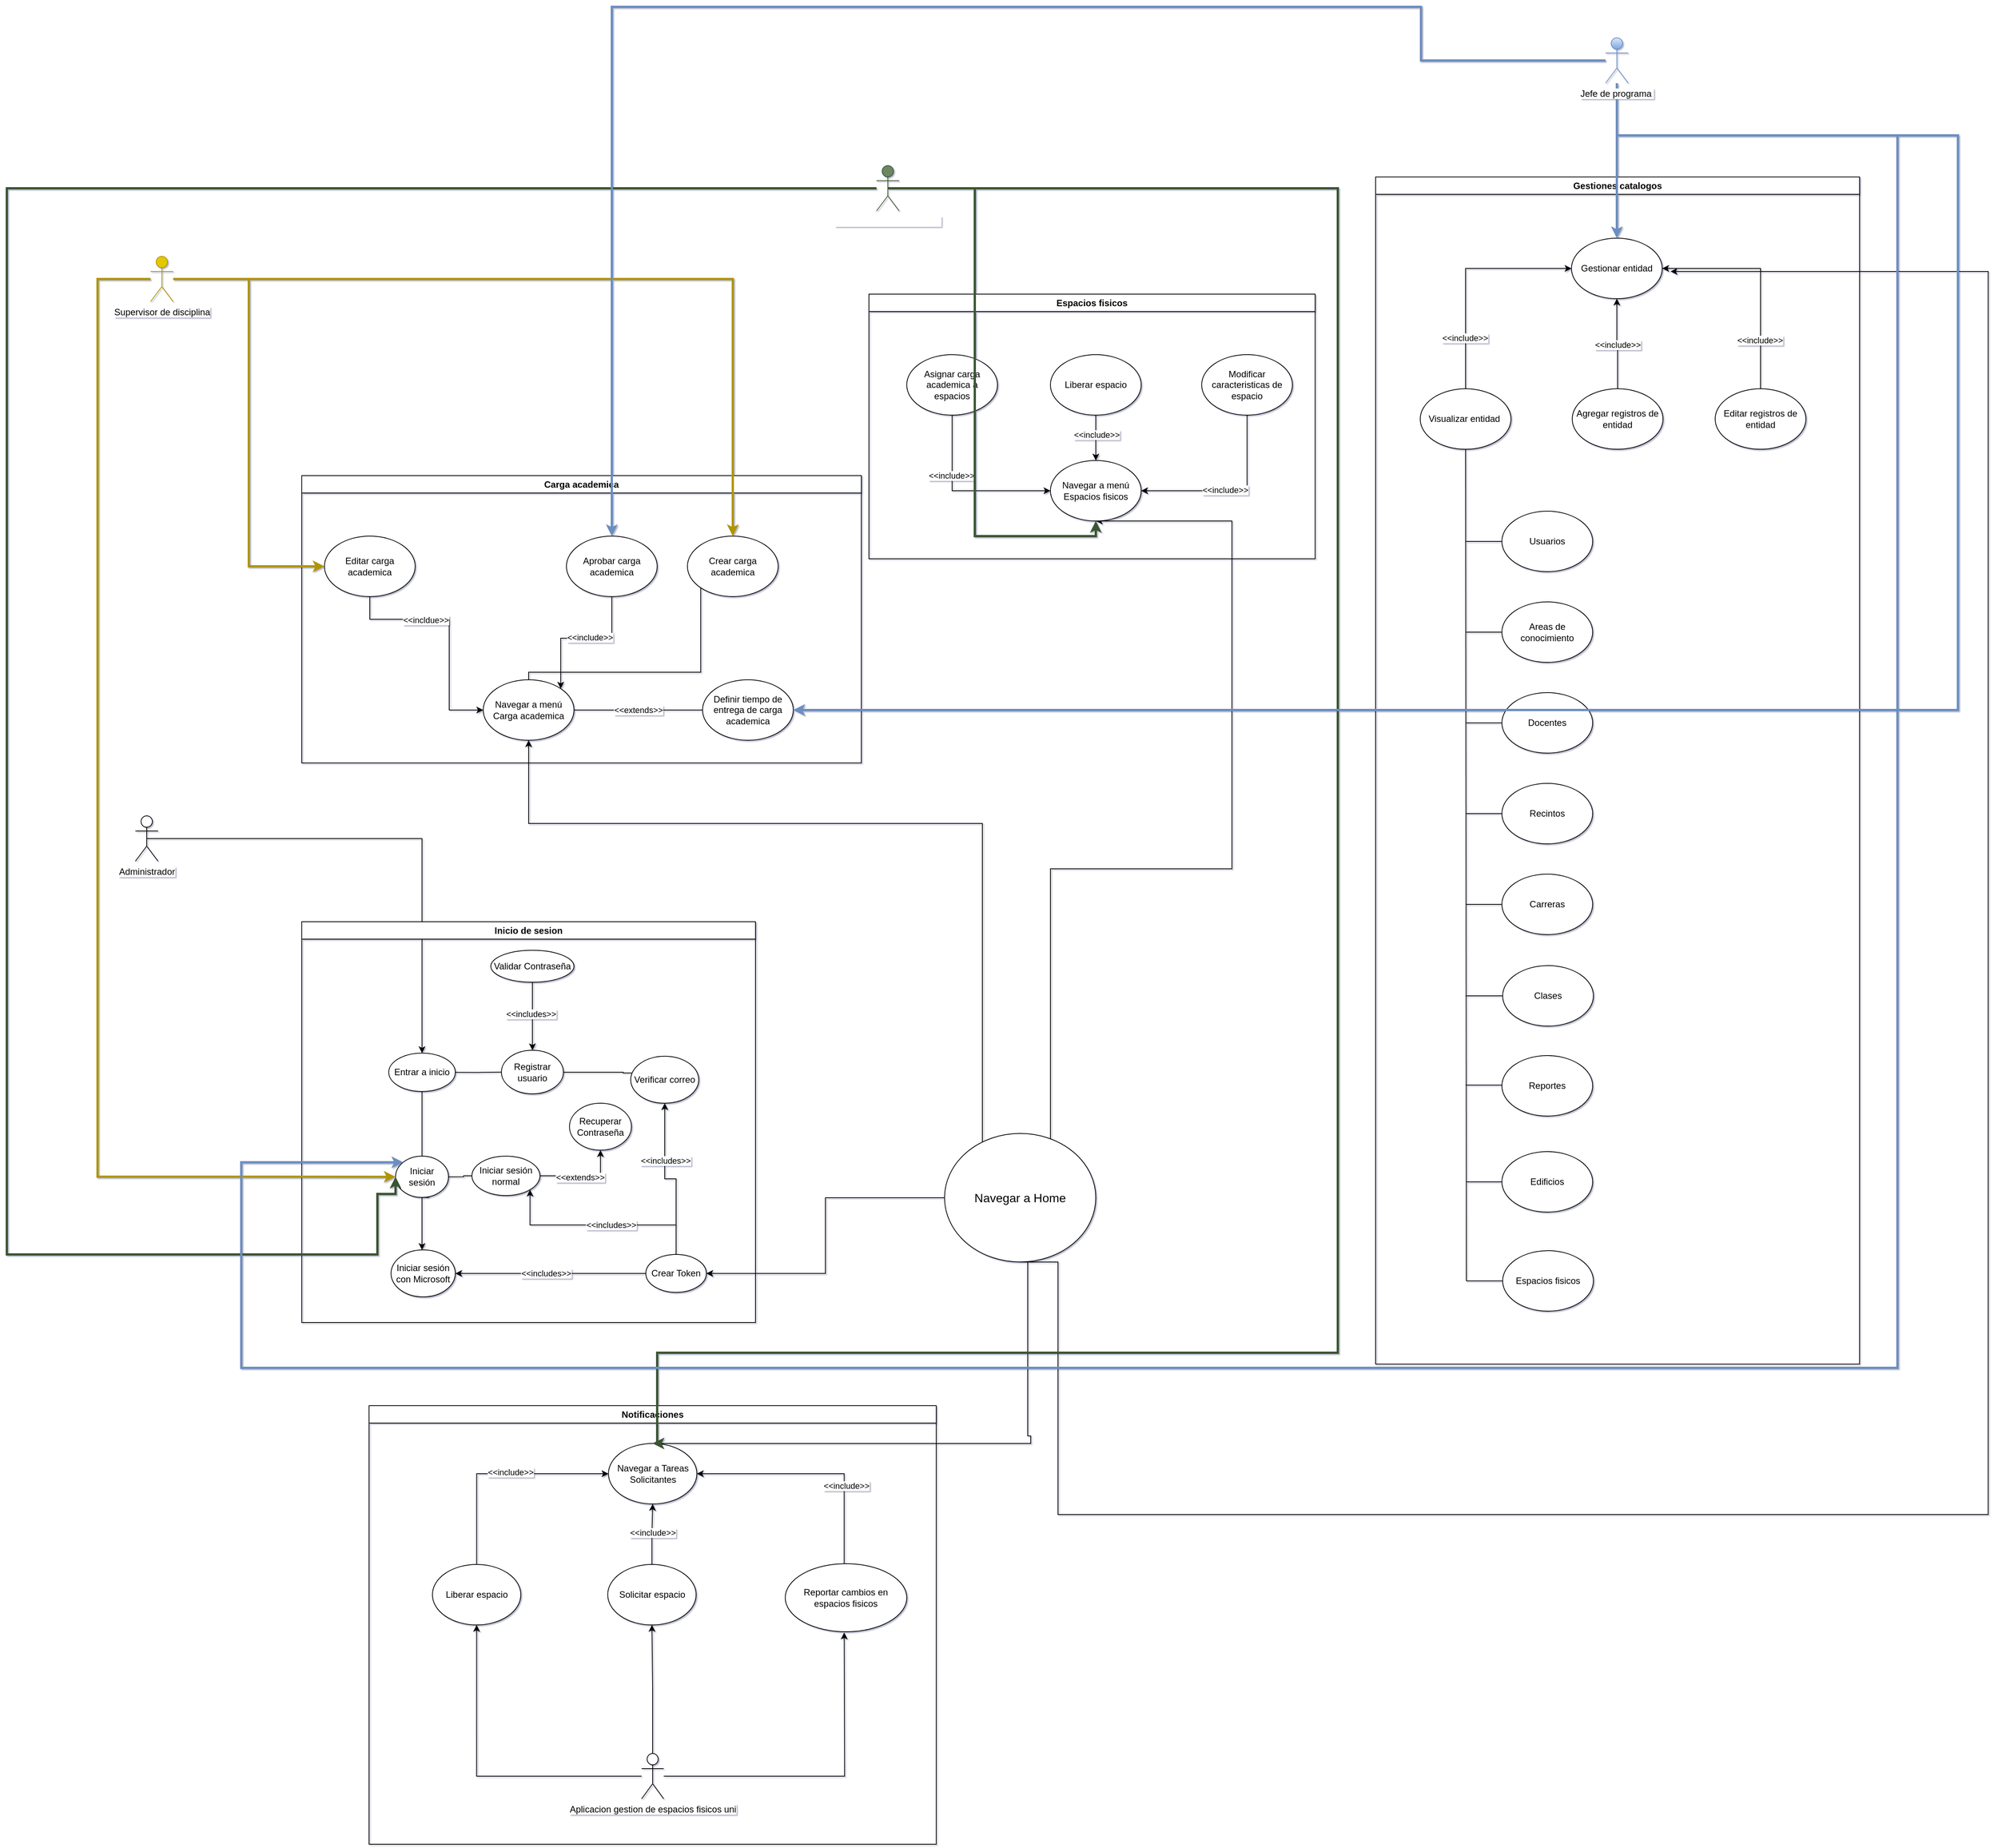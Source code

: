 <mxfile version="28.2.5">
  <diagram name="Página-1" id="7xqfnRYCcl9cOrJLdNOv">
    <mxGraphModel dx="4968" dy="3844" grid="0" gridSize="10" guides="1" tooltips="1" connect="1" arrows="1" fold="1" page="0" pageScale="1" pageWidth="827" pageHeight="1169" background="light-dark(#FFFFFF,#BEBEBE)" math="0" shadow="1">
      <root>
        <mxCell id="0" />
        <mxCell id="1" parent="0" />
        <mxCell id="8E8HEakJHe4h-VglnAm--1" value="&lt;span style=&quot;background-color: light-dark(#ffffff, var(--ge-dark-color, #121212));&quot;&gt;Administrador&lt;/span&gt;" style="shape=umlActor;verticalLabelPosition=bottom;verticalAlign=top;html=1;outlineConnect=0;container=0;fillColor=light-dark(#FFFFFF,#FFFFFF);" parent="1" vertex="1">
          <mxGeometry x="-380" y="-140" width="30" height="60" as="geometry" />
        </mxCell>
        <mxCell id="3BfeAzv24xEFP0cl_79i-4" style="edgeStyle=orthogonalEdgeStyle;rounded=0;orthogonalLoop=1;jettySize=auto;html=1;exitX=0.5;exitY=0.5;exitDx=0;exitDy=0;exitPerimeter=0;strokeColor=light-dark(#000000,#000000);" parent="1" source="8E8HEakJHe4h-VglnAm--1" target="3BfeAzv24xEFP0cl_79i-2" edge="1">
          <mxGeometry relative="1" as="geometry" />
        </mxCell>
        <mxCell id="Kwav2dh_edoDz0EaDqaM-68" style="edgeStyle=orthogonalEdgeStyle;rounded=0;orthogonalLoop=1;jettySize=auto;html=1;entryX=0.5;entryY=0;entryDx=0;entryDy=0;strokeColor=light-dark(#000000,#000000);" parent="1" source="Kwav2dh_edoDz0EaDqaM-52" target="Kwav2dh_edoDz0EaDqaM-26" edge="1">
          <mxGeometry relative="1" as="geometry">
            <Array as="points">
              <mxPoint x="800" y="680" />
              <mxPoint x="804" y="680" />
            </Array>
          </mxGeometry>
        </mxCell>
        <mxCell id="Kwav2dh_edoDz0EaDqaM-69" style="edgeStyle=orthogonalEdgeStyle;rounded=0;orthogonalLoop=1;jettySize=auto;html=1;entryX=0.5;entryY=1;entryDx=0;entryDy=0;strokeColor=light-dark(#000000,#000000);" parent="1" source="Kwav2dh_edoDz0EaDqaM-52" target="Kwav2dh_edoDz0EaDqaM-3" edge="1">
          <mxGeometry relative="1" as="geometry">
            <Array as="points">
              <mxPoint x="740" y="-130" />
              <mxPoint x="140" y="-130" />
            </Array>
          </mxGeometry>
        </mxCell>
        <mxCell id="Kwav2dh_edoDz0EaDqaM-70" style="edgeStyle=orthogonalEdgeStyle;rounded=0;orthogonalLoop=1;jettySize=auto;html=1;entryX=0.5;entryY=1;entryDx=0;entryDy=0;strokeColor=light-dark(#000000,#000000);" parent="1" source="Kwav2dh_edoDz0EaDqaM-52" target="Kwav2dh_edoDz0EaDqaM-25" edge="1">
          <mxGeometry relative="1" as="geometry">
            <Array as="points">
              <mxPoint x="830" y="-70" />
              <mxPoint x="1070" y="-70" />
            </Array>
          </mxGeometry>
        </mxCell>
        <mxCell id="Kwav2dh_edoDz0EaDqaM-71" style="edgeStyle=orthogonalEdgeStyle;rounded=0;orthogonalLoop=1;jettySize=auto;html=1;exitX=0.5;exitY=1;exitDx=0;exitDy=0;strokeColor=light-dark(#000000,#000000);" parent="1" source="Kwav2dh_edoDz0EaDqaM-52" edge="1">
          <mxGeometry relative="1" as="geometry">
            <Array as="points">
              <mxPoint x="840" y="450" />
              <mxPoint x="840" y="784" />
              <mxPoint x="2070" y="784" />
              <mxPoint x="2070" y="-860" />
            </Array>
            <mxPoint x="550.0" y="494" as="sourcePoint" />
            <mxPoint x="1650" y="-860" as="targetPoint" />
          </mxGeometry>
        </mxCell>
        <mxCell id="Kwav2dh_edoDz0EaDqaM-84" style="edgeStyle=orthogonalEdgeStyle;rounded=0;orthogonalLoop=1;jettySize=auto;html=1;entryX=1;entryY=0.5;entryDx=0;entryDy=0;strokeColor=light-dark(#000000,#000000);" parent="1" source="Kwav2dh_edoDz0EaDqaM-52" target="3BfeAzv24xEFP0cl_79i-21" edge="1">
          <mxGeometry relative="1" as="geometry" />
        </mxCell>
        <mxCell id="Kwav2dh_edoDz0EaDqaM-52" value="&lt;span style=&quot;font-size: 16px;&quot;&gt;Navegar a Home&lt;/span&gt;" style="ellipse;whiteSpace=wrap;html=1;" parent="1" vertex="1">
          <mxGeometry x="690" y="280" width="200" height="170" as="geometry" />
        </mxCell>
        <mxCell id="Kwav2dh_edoDz0EaDqaM-57" value="" style="group" parent="1" vertex="1" connectable="0">
          <mxGeometry x="-160" y="-590" width="740" height="380" as="geometry" />
        </mxCell>
        <mxCell id="Kwav2dh_edoDz0EaDqaM-4" value="Definir tiempo de entrega de carga academica" style="ellipse;whiteSpace=wrap;html=1;" parent="Kwav2dh_edoDz0EaDqaM-57" vertex="1">
          <mxGeometry x="530" y="270" width="120" height="80" as="geometry" />
        </mxCell>
        <mxCell id="Kwav2dh_edoDz0EaDqaM-5" value="Crear carga academica" style="ellipse;whiteSpace=wrap;html=1;" parent="Kwav2dh_edoDz0EaDqaM-57" vertex="1">
          <mxGeometry x="510" y="80" width="120" height="80" as="geometry" />
        </mxCell>
        <mxCell id="Kwav2dh_edoDz0EaDqaM-6" value="Editar carga academica" style="ellipse;whiteSpace=wrap;html=1;" parent="Kwav2dh_edoDz0EaDqaM-57" vertex="1">
          <mxGeometry x="30" y="80" width="120" height="80" as="geometry" />
        </mxCell>
        <mxCell id="Kwav2dh_edoDz0EaDqaM-7" value="Aprobar carga academica" style="ellipse;whiteSpace=wrap;html=1;" parent="Kwav2dh_edoDz0EaDqaM-57" vertex="1">
          <mxGeometry x="350" y="80" width="120" height="80" as="geometry" />
        </mxCell>
        <mxCell id="Kwav2dh_edoDz0EaDqaM-56" value="Carga academica" style="swimlane;whiteSpace=wrap;html=1;align=center;strokeColor=light-dark(#000000,#000000);" parent="Kwav2dh_edoDz0EaDqaM-57" vertex="1">
          <mxGeometry width="740" height="380" as="geometry">
            <mxRectangle x="-60" y="-600" width="130" height="30" as="alternateBounds" />
          </mxGeometry>
        </mxCell>
        <mxCell id="Kwav2dh_edoDz0EaDqaM-61" value="" style="group" parent="1" vertex="1" connectable="0">
          <mxGeometry x="-160" width="600" height="530" as="geometry" />
        </mxCell>
        <mxCell id="3BfeAzv24xEFP0cl_79i-22" style="edgeStyle=orthogonalEdgeStyle;rounded=0;orthogonalLoop=1;jettySize=auto;html=1;exitX=1;exitY=0.5;exitDx=0;exitDy=0;endArrow=none;endFill=0;strokeColor=light-dark(#000000,#000000);" parent="Kwav2dh_edoDz0EaDqaM-61" source="3BfeAzv24xEFP0cl_79i-2" target="3BfeAzv24xEFP0cl_79i-7" edge="1">
          <mxGeometry relative="1" as="geometry" />
        </mxCell>
        <mxCell id="3BfeAzv24xEFP0cl_79i-2" value="Entrar a inicio" style="ellipse;whiteSpace=wrap;html=1;" parent="Kwav2dh_edoDz0EaDqaM-61" vertex="1">
          <mxGeometry x="115.01" y="173.79" width="88.06" height="50.75" as="geometry" />
        </mxCell>
        <mxCell id="3BfeAzv24xEFP0cl_79i-43" style="edgeStyle=orthogonalEdgeStyle;rounded=0;orthogonalLoop=1;jettySize=auto;html=1;exitX=0.5;exitY=1;exitDx=0;exitDy=0;strokeColor=light-dark(#000000,#000000);" parent="Kwav2dh_edoDz0EaDqaM-61" source="3BfeAzv24xEFP0cl_79i-6" target="3BfeAzv24xEFP0cl_79i-42" edge="1">
          <mxGeometry relative="1" as="geometry">
            <Array as="points">
              <mxPoint x="168" y="365" />
              <mxPoint x="168" y="355" />
              <mxPoint x="159" y="355" />
            </Array>
          </mxGeometry>
        </mxCell>
        <mxCell id="3BfeAzv24xEFP0cl_79i-51" style="edgeStyle=orthogonalEdgeStyle;rounded=0;orthogonalLoop=1;jettySize=auto;html=1;exitX=1;exitY=0.5;exitDx=0;exitDy=0;endArrow=none;endFill=0;" parent="Kwav2dh_edoDz0EaDqaM-61" source="3BfeAzv24xEFP0cl_79i-6" target="3BfeAzv24xEFP0cl_79i-50" edge="1">
          <mxGeometry relative="1" as="geometry" />
        </mxCell>
        <mxCell id="3BfeAzv24xEFP0cl_79i-6" value="&lt;div&gt;Iniciar sesión&lt;/div&gt;" style="ellipse;whiteSpace=wrap;html=1;" parent="Kwav2dh_edoDz0EaDqaM-61" vertex="1">
          <mxGeometry x="124.04" y="309.999" width="70" height="54.634" as="geometry" />
        </mxCell>
        <mxCell id="3BfeAzv24xEFP0cl_79i-7" value="&lt;div&gt;Registrar usuario&lt;/div&gt;" style="ellipse;whiteSpace=wrap;html=1;" parent="Kwav2dh_edoDz0EaDqaM-61" vertex="1">
          <mxGeometry x="264.03" y="170" width="81.94" height="57.65" as="geometry" />
        </mxCell>
        <mxCell id="3BfeAzv24xEFP0cl_79i-18" value="&lt;div&gt;Recuperar&lt;/div&gt;&lt;div&gt;Contraseña&lt;/div&gt;" style="ellipse;whiteSpace=wrap;html=1;" parent="Kwav2dh_edoDz0EaDqaM-61" vertex="1">
          <mxGeometry x="354.03" y="240.001" width="81.94" height="62.084" as="geometry" />
        </mxCell>
        <mxCell id="3BfeAzv24xEFP0cl_79i-20" style="edgeStyle=orthogonalEdgeStyle;rounded=0;orthogonalLoop=1;jettySize=auto;html=1;exitX=0.5;exitY=1;exitDx=0;exitDy=0;verticalAlign=middle;endArrow=none;endFill=0;strokeColor=light-dark(#000000,#000000);" parent="Kwav2dh_edoDz0EaDqaM-61" source="3BfeAzv24xEFP0cl_79i-2" target="3BfeAzv24xEFP0cl_79i-6" edge="1">
          <mxGeometry relative="1" as="geometry">
            <mxPoint x="225" y="433.149" as="targetPoint" />
            <Array as="points">
              <mxPoint x="159" y="320" />
            </Array>
          </mxGeometry>
        </mxCell>
        <mxCell id="3BfeAzv24xEFP0cl_79i-29" style="edgeStyle=orthogonalEdgeStyle;rounded=0;orthogonalLoop=1;jettySize=auto;html=1;exitX=0.5;exitY=1;exitDx=0;exitDy=0;entryX=0.5;entryY=0;entryDx=0;entryDy=0;strokeColor=light-dark(#000000,#000000);" parent="Kwav2dh_edoDz0EaDqaM-61" source="3BfeAzv24xEFP0cl_79i-23" target="3BfeAzv24xEFP0cl_79i-7" edge="1">
          <mxGeometry relative="1" as="geometry">
            <Array as="points">
              <mxPoint x="305" y="82.993" />
              <mxPoint x="305" y="82.993" />
            </Array>
          </mxGeometry>
        </mxCell>
        <mxCell id="3BfeAzv24xEFP0cl_79i-30" value="&lt;div&gt;&amp;lt;&amp;lt;includes&amp;gt;&amp;gt;&lt;/div&gt;" style="edgeLabel;html=1;align=center;verticalAlign=middle;resizable=0;points=[];" parent="3BfeAzv24xEFP0cl_79i-29" vertex="1" connectable="0">
          <mxGeometry x="-0.068" y="-2" relative="1" as="geometry">
            <mxPoint as="offset" />
          </mxGeometry>
        </mxCell>
        <mxCell id="3BfeAzv24xEFP0cl_79i-23" value="&lt;div&gt;Validar&amp;nbsp;Contraseña&lt;/div&gt;" style="ellipse;whiteSpace=wrap;html=1;" parent="Kwav2dh_edoDz0EaDqaM-61" vertex="1">
          <mxGeometry x="250" y="37.782" width="110" height="42.217" as="geometry" />
        </mxCell>
        <mxCell id="3BfeAzv24xEFP0cl_79i-31" value="Verificar correo" style="ellipse;whiteSpace=wrap;html=1;" parent="Kwav2dh_edoDz0EaDqaM-61" vertex="1">
          <mxGeometry x="435" y="177.918" width="90" height="62.084" as="geometry" />
        </mxCell>
        <mxCell id="3BfeAzv24xEFP0cl_79i-32" style="edgeStyle=orthogonalEdgeStyle;rounded=0;orthogonalLoop=1;jettySize=auto;html=1;endArrow=none;endFill=0;strokeColor=light-dark(#000000,#000000);" parent="Kwav2dh_edoDz0EaDqaM-61" source="3BfeAzv24xEFP0cl_79i-31" target="3BfeAzv24xEFP0cl_79i-7" edge="1">
          <mxGeometry relative="1" as="geometry">
            <mxPoint x="408" y="92.306" as="sourcePoint" />
            <mxPoint x="255" y="165.565" as="targetPoint" />
            <Array as="points">
              <mxPoint x="425" y="200" />
              <mxPoint x="425" y="199" />
            </Array>
          </mxGeometry>
        </mxCell>
        <mxCell id="3BfeAzv24xEFP0cl_79i-33" value="&lt;div&gt;&lt;br&gt;&lt;/div&gt;&lt;div&gt;&lt;br&gt;&lt;/div&gt;" style="edgeLabel;html=1;align=center;verticalAlign=middle;resizable=0;points=[];" parent="3BfeAzv24xEFP0cl_79i-32" vertex="1" connectable="0">
          <mxGeometry x="-0.068" y="-2" relative="1" as="geometry">
            <mxPoint as="offset" />
          </mxGeometry>
        </mxCell>
        <mxCell id="3BfeAzv24xEFP0cl_79i-42" value="Iniciar sesión con Microsoft" style="ellipse;whiteSpace=wrap;html=1;" parent="Kwav2dh_edoDz0EaDqaM-61" vertex="1">
          <mxGeometry x="118.07" y="434.054" width="85" height="62.084" as="geometry" />
        </mxCell>
        <mxCell id="3BfeAzv24xEFP0cl_79i-44" style="edgeStyle=orthogonalEdgeStyle;rounded=0;orthogonalLoop=1;jettySize=auto;html=1;strokeColor=light-dark(#000000,#000000);" parent="Kwav2dh_edoDz0EaDqaM-61" source="3BfeAzv24xEFP0cl_79i-21" target="3BfeAzv24xEFP0cl_79i-42" edge="1">
          <mxGeometry relative="1" as="geometry" />
        </mxCell>
        <mxCell id="3BfeAzv24xEFP0cl_79i-45" value="&amp;lt;&amp;lt;includes&amp;gt;&amp;gt;" style="edgeLabel;html=1;align=center;verticalAlign=middle;resizable=0;points=[];" parent="3BfeAzv24xEFP0cl_79i-44" vertex="1" connectable="0">
          <mxGeometry x="0.058" relative="1" as="geometry">
            <mxPoint x="1" as="offset" />
          </mxGeometry>
        </mxCell>
        <mxCell id="3BfeAzv24xEFP0cl_79i-55" style="edgeStyle=orthogonalEdgeStyle;rounded=0;orthogonalLoop=1;jettySize=auto;html=1;exitX=0.5;exitY=0;exitDx=0;exitDy=0;entryX=1;entryY=1;entryDx=0;entryDy=0;strokeColor=light-dark(#000000,#000000);" parent="Kwav2dh_edoDz0EaDqaM-61" source="3BfeAzv24xEFP0cl_79i-21" target="3BfeAzv24xEFP0cl_79i-50" edge="1">
          <mxGeometry relative="1" as="geometry" />
        </mxCell>
        <mxCell id="3BfeAzv24xEFP0cl_79i-56" value="&amp;lt;&amp;lt;includes&amp;gt;&amp;gt;" style="edgeLabel;html=1;align=center;verticalAlign=middle;resizable=0;points=[];" parent="3BfeAzv24xEFP0cl_79i-55" vertex="1" connectable="0">
          <mxGeometry x="-0.102" relative="1" as="geometry">
            <mxPoint as="offset" />
          </mxGeometry>
        </mxCell>
        <mxCell id="3BfeAzv24xEFP0cl_79i-57" style="edgeStyle=orthogonalEdgeStyle;rounded=0;orthogonalLoop=1;jettySize=auto;html=1;exitX=0.5;exitY=0;exitDx=0;exitDy=0;strokeColor=light-dark(#000000,#000000);" parent="Kwav2dh_edoDz0EaDqaM-61" source="3BfeAzv24xEFP0cl_79i-21" target="3BfeAzv24xEFP0cl_79i-31" edge="1">
          <mxGeometry relative="1" as="geometry" />
        </mxCell>
        <mxCell id="3BfeAzv24xEFP0cl_79i-58" value="&amp;lt;&amp;lt;includes&amp;gt;&amp;gt;" style="edgeLabel;html=1;align=center;verticalAlign=middle;resizable=0;points=[];" parent="3BfeAzv24xEFP0cl_79i-57" vertex="1" connectable="0">
          <mxGeometry x="0.296" y="-1" relative="1" as="geometry">
            <mxPoint as="offset" />
          </mxGeometry>
        </mxCell>
        <mxCell id="3BfeAzv24xEFP0cl_79i-21" value="Crear Token" style="ellipse;whiteSpace=wrap;html=1;" parent="Kwav2dh_edoDz0EaDqaM-61" vertex="1">
          <mxGeometry x="455" y="440.0" width="80" height="50.2" as="geometry" />
        </mxCell>
        <mxCell id="3BfeAzv24xEFP0cl_79i-53" style="edgeStyle=orthogonalEdgeStyle;rounded=0;orthogonalLoop=1;jettySize=auto;html=1;exitX=1;exitY=0.5;exitDx=0;exitDy=0;strokeColor=light-dark(#000000,#000000);" parent="Kwav2dh_edoDz0EaDqaM-61" source="3BfeAzv24xEFP0cl_79i-50" target="3BfeAzv24xEFP0cl_79i-18" edge="1">
          <mxGeometry relative="1" as="geometry" />
        </mxCell>
        <mxCell id="3BfeAzv24xEFP0cl_79i-54" value="&amp;lt;&amp;lt;extends&amp;gt;&amp;gt;" style="edgeLabel;html=1;align=center;verticalAlign=middle;resizable=0;points=[];" parent="3BfeAzv24xEFP0cl_79i-53" vertex="1" connectable="0">
          <mxGeometry x="-0.075" y="-2" relative="1" as="geometry">
            <mxPoint as="offset" />
          </mxGeometry>
        </mxCell>
        <mxCell id="3BfeAzv24xEFP0cl_79i-50" value="Iniciar sesión normal" style="ellipse;whiteSpace=wrap;html=1;" parent="Kwav2dh_edoDz0EaDqaM-61" vertex="1">
          <mxGeometry x="225" y="310" width="90" height="52.09" as="geometry" />
        </mxCell>
        <mxCell id="Kwav2dh_edoDz0EaDqaM-60" value="Inicio de sesion" style="swimlane;whiteSpace=wrap;html=1;strokeColor=light-dark(#000000,#000000);" parent="Kwav2dh_edoDz0EaDqaM-61" vertex="1">
          <mxGeometry width="600" height="530" as="geometry">
            <mxRectangle width="120" height="30" as="alternateBounds" />
          </mxGeometry>
        </mxCell>
        <mxCell id="Kwav2dh_edoDz0EaDqaM-63" value="" style="group" parent="1" vertex="1" connectable="0">
          <mxGeometry x="1260" y="-985" width="640" height="1570" as="geometry" />
        </mxCell>
        <mxCell id="oVqGtqXpZZHCpbE4LzFN-3" value="Gestionar entidad" style="ellipse;whiteSpace=wrap;html=1;" parent="Kwav2dh_edoDz0EaDqaM-63" vertex="1">
          <mxGeometry x="259" y="81" width="120" height="80" as="geometry" />
        </mxCell>
        <mxCell id="oVqGtqXpZZHCpbE4LzFN-8" style="edgeStyle=orthogonalEdgeStyle;rounded=0;orthogonalLoop=1;jettySize=auto;html=1;entryX=0;entryY=0.5;entryDx=0;entryDy=0;exitX=0.5;exitY=0;exitDx=0;exitDy=0;strokeColor=light-dark(#000000,#000000);" parent="Kwav2dh_edoDz0EaDqaM-63" source="oVqGtqXpZZHCpbE4LzFN-4" target="oVqGtqXpZZHCpbE4LzFN-3" edge="1">
          <mxGeometry relative="1" as="geometry" />
        </mxCell>
        <mxCell id="oVqGtqXpZZHCpbE4LzFN-13" value="&amp;lt;&amp;lt;include&amp;gt;&amp;gt;" style="edgeLabel;html=1;align=center;verticalAlign=middle;resizable=0;points=[];" parent="oVqGtqXpZZHCpbE4LzFN-8" vertex="1" connectable="0">
          <mxGeometry x="-0.553" y="1" relative="1" as="geometry">
            <mxPoint as="offset" />
          </mxGeometry>
        </mxCell>
        <mxCell id="oVqGtqXpZZHCpbE4LzFN-4" value="Visualizar entidad&amp;nbsp;" style="ellipse;whiteSpace=wrap;html=1;" parent="Kwav2dh_edoDz0EaDqaM-63" vertex="1">
          <mxGeometry x="59" y="280.16" width="120" height="80" as="geometry" />
        </mxCell>
        <mxCell id="oVqGtqXpZZHCpbE4LzFN-9" style="edgeStyle=orthogonalEdgeStyle;rounded=0;orthogonalLoop=1;jettySize=auto;html=1;entryX=0.5;entryY=1;entryDx=0;entryDy=0;strokeColor=light-dark(#000000,#000000);" parent="Kwav2dh_edoDz0EaDqaM-63" source="oVqGtqXpZZHCpbE4LzFN-5" target="oVqGtqXpZZHCpbE4LzFN-3" edge="1">
          <mxGeometry relative="1" as="geometry" />
        </mxCell>
        <mxCell id="oVqGtqXpZZHCpbE4LzFN-11" value="&amp;lt;&amp;lt;include&amp;gt;&amp;gt;" style="edgeLabel;html=1;align=center;verticalAlign=middle;resizable=0;points=[];" parent="oVqGtqXpZZHCpbE4LzFN-9" vertex="1" connectable="0">
          <mxGeometry x="-0.024" relative="1" as="geometry">
            <mxPoint as="offset" />
          </mxGeometry>
        </mxCell>
        <mxCell id="oVqGtqXpZZHCpbE4LzFN-5" value="Agregar registros de entidad" style="ellipse;whiteSpace=wrap;html=1;" parent="Kwav2dh_edoDz0EaDqaM-63" vertex="1">
          <mxGeometry x="260" y="280.16" width="120" height="80" as="geometry" />
        </mxCell>
        <mxCell id="oVqGtqXpZZHCpbE4LzFN-10" style="edgeStyle=orthogonalEdgeStyle;rounded=0;orthogonalLoop=1;jettySize=auto;html=1;entryX=1;entryY=0.5;entryDx=0;entryDy=0;exitX=0.5;exitY=0;exitDx=0;exitDy=0;strokeColor=light-dark(#000000,#000000);" parent="Kwav2dh_edoDz0EaDqaM-63" source="oVqGtqXpZZHCpbE4LzFN-6" target="oVqGtqXpZZHCpbE4LzFN-3" edge="1">
          <mxGeometry relative="1" as="geometry" />
        </mxCell>
        <mxCell id="oVqGtqXpZZHCpbE4LzFN-12" value="&amp;lt;&amp;lt;include&amp;gt;&amp;gt;" style="edgeLabel;html=1;align=center;verticalAlign=middle;resizable=0;points=[];" parent="oVqGtqXpZZHCpbE4LzFN-10" vertex="1" connectable="0">
          <mxGeometry x="-0.555" y="1" relative="1" as="geometry">
            <mxPoint as="offset" />
          </mxGeometry>
        </mxCell>
        <mxCell id="oVqGtqXpZZHCpbE4LzFN-6" value="Editar registros de entidad" style="ellipse;whiteSpace=wrap;html=1;" parent="Kwav2dh_edoDz0EaDqaM-63" vertex="1">
          <mxGeometry x="449" y="280.16" width="120" height="80" as="geometry" />
        </mxCell>
        <mxCell id="oVqGtqXpZZHCpbE4LzFN-22" style="edgeStyle=orthogonalEdgeStyle;rounded=0;orthogonalLoop=1;jettySize=auto;html=1;endArrow=none;endFill=0;strokeColor=light-dark(#000000,#000000);" parent="Kwav2dh_edoDz0EaDqaM-63" source="oVqGtqXpZZHCpbE4LzFN-14" edge="1">
          <mxGeometry relative="1" as="geometry">
            <mxPoint x="119.0" y="482" as="targetPoint" />
          </mxGeometry>
        </mxCell>
        <mxCell id="oVqGtqXpZZHCpbE4LzFN-14" value="Usuarios" style="ellipse;whiteSpace=wrap;html=1;" parent="Kwav2dh_edoDz0EaDqaM-63" vertex="1">
          <mxGeometry x="167" y="442" width="120" height="80" as="geometry" />
        </mxCell>
        <mxCell id="oVqGtqXpZZHCpbE4LzFN-23" style="edgeStyle=orthogonalEdgeStyle;rounded=0;orthogonalLoop=1;jettySize=auto;html=1;endArrow=none;endFill=0;strokeColor=light-dark(#000000,#000000);" parent="Kwav2dh_edoDz0EaDqaM-63" source="oVqGtqXpZZHCpbE4LzFN-15" edge="1">
          <mxGeometry relative="1" as="geometry">
            <mxPoint x="119.0" y="602" as="targetPoint" />
          </mxGeometry>
        </mxCell>
        <mxCell id="oVqGtqXpZZHCpbE4LzFN-15" value="Areas de conocimiento" style="ellipse;whiteSpace=wrap;html=1;" parent="Kwav2dh_edoDz0EaDqaM-63" vertex="1">
          <mxGeometry x="167" y="562" width="120" height="80" as="geometry" />
        </mxCell>
        <mxCell id="oVqGtqXpZZHCpbE4LzFN-24" style="edgeStyle=orthogonalEdgeStyle;rounded=0;orthogonalLoop=1;jettySize=auto;html=1;endArrow=none;endFill=0;strokeColor=light-dark(#000000,#000000);" parent="Kwav2dh_edoDz0EaDqaM-63" source="oVqGtqXpZZHCpbE4LzFN-16" edge="1">
          <mxGeometry relative="1" as="geometry">
            <mxPoint x="119.0" y="722" as="targetPoint" />
          </mxGeometry>
        </mxCell>
        <mxCell id="oVqGtqXpZZHCpbE4LzFN-16" value="Docentes" style="ellipse;whiteSpace=wrap;html=1;" parent="Kwav2dh_edoDz0EaDqaM-63" vertex="1">
          <mxGeometry x="167" y="682" width="120" height="80" as="geometry" />
        </mxCell>
        <mxCell id="oVqGtqXpZZHCpbE4LzFN-25" style="edgeStyle=orthogonalEdgeStyle;rounded=0;orthogonalLoop=1;jettySize=auto;html=1;endArrow=none;endFill=0;strokeColor=light-dark(#000000,#000000);" parent="Kwav2dh_edoDz0EaDqaM-63" source="oVqGtqXpZZHCpbE4LzFN-17" edge="1">
          <mxGeometry relative="1" as="geometry">
            <mxPoint x="119.0" y="842" as="targetPoint" />
          </mxGeometry>
        </mxCell>
        <mxCell id="oVqGtqXpZZHCpbE4LzFN-17" value="Recintos" style="ellipse;whiteSpace=wrap;html=1;" parent="Kwav2dh_edoDz0EaDqaM-63" vertex="1">
          <mxGeometry x="167" y="802" width="120" height="80" as="geometry" />
        </mxCell>
        <mxCell id="oVqGtqXpZZHCpbE4LzFN-26" style="edgeStyle=orthogonalEdgeStyle;rounded=0;orthogonalLoop=1;jettySize=auto;html=1;endArrow=none;endFill=0;strokeColor=light-dark(#000000,#000000);" parent="Kwav2dh_edoDz0EaDqaM-63" source="oVqGtqXpZZHCpbE4LzFN-18" edge="1">
          <mxGeometry relative="1" as="geometry">
            <mxPoint x="119.0" y="962" as="targetPoint" />
          </mxGeometry>
        </mxCell>
        <mxCell id="oVqGtqXpZZHCpbE4LzFN-18" value="Carreras" style="ellipse;whiteSpace=wrap;html=1;" parent="Kwav2dh_edoDz0EaDqaM-63" vertex="1">
          <mxGeometry x="167" y="922" width="120" height="80" as="geometry" />
        </mxCell>
        <mxCell id="oVqGtqXpZZHCpbE4LzFN-27" style="edgeStyle=orthogonalEdgeStyle;rounded=0;orthogonalLoop=1;jettySize=auto;html=1;endArrow=none;endFill=0;strokeColor=light-dark(#000000,#000000);" parent="Kwav2dh_edoDz0EaDqaM-63" source="oVqGtqXpZZHCpbE4LzFN-19" edge="1">
          <mxGeometry relative="1" as="geometry">
            <mxPoint x="119.0" y="1083.0" as="targetPoint" />
          </mxGeometry>
        </mxCell>
        <mxCell id="oVqGtqXpZZHCpbE4LzFN-19" value="Clases" style="ellipse;whiteSpace=wrap;html=1;" parent="Kwav2dh_edoDz0EaDqaM-63" vertex="1">
          <mxGeometry x="168" y="1043" width="120" height="80" as="geometry" />
        </mxCell>
        <mxCell id="oVqGtqXpZZHCpbE4LzFN-21" value="" style="endArrow=none;html=1;rounded=0;entryX=0.5;entryY=1;entryDx=0;entryDy=0;strokeColor=light-dark(#000000,#000000);" parent="Kwav2dh_edoDz0EaDqaM-63" target="oVqGtqXpZZHCpbE4LzFN-4" edge="1">
          <mxGeometry width="50" height="50" relative="1" as="geometry">
            <mxPoint x="120" y="1460" as="sourcePoint" />
            <mxPoint x="239" y="451" as="targetPoint" />
          </mxGeometry>
        </mxCell>
        <mxCell id="oVqGtqXpZZHCpbE4LzFN-29" style="edgeStyle=orthogonalEdgeStyle;rounded=0;orthogonalLoop=1;jettySize=auto;html=1;endArrow=none;endFill=0;strokeColor=light-dark(#000000,#000000);" parent="Kwav2dh_edoDz0EaDqaM-63" edge="1">
          <mxGeometry relative="1" as="geometry">
            <mxPoint x="119" y="1201" as="targetPoint" />
            <mxPoint x="167" y="1201" as="sourcePoint" />
          </mxGeometry>
        </mxCell>
        <mxCell id="oVqGtqXpZZHCpbE4LzFN-28" value="Reportes" style="ellipse;whiteSpace=wrap;html=1;" parent="Kwav2dh_edoDz0EaDqaM-63" vertex="1">
          <mxGeometry x="167" y="1162" width="120" height="80" as="geometry" />
        </mxCell>
        <mxCell id="Kwav2dh_edoDz0EaDqaM-13" style="edgeStyle=orthogonalEdgeStyle;rounded=0;orthogonalLoop=1;jettySize=auto;html=1;endArrow=none;endFill=0;strokeColor=light-dark(#000000,#000000);" parent="Kwav2dh_edoDz0EaDqaM-63" source="Kwav2dh_edoDz0EaDqaM-10" edge="1">
          <mxGeometry relative="1" as="geometry">
            <mxPoint x="120" y="1329" as="targetPoint" />
          </mxGeometry>
        </mxCell>
        <mxCell id="Kwav2dh_edoDz0EaDqaM-10" value="Edificios" style="ellipse;whiteSpace=wrap;html=1;" parent="Kwav2dh_edoDz0EaDqaM-63" vertex="1">
          <mxGeometry x="167" y="1289" width="120" height="80" as="geometry" />
        </mxCell>
        <mxCell id="Kwav2dh_edoDz0EaDqaM-12" style="edgeStyle=orthogonalEdgeStyle;rounded=0;orthogonalLoop=1;jettySize=auto;html=1;endArrow=none;endFill=0;strokeColor=light-dark(#000000,#000000);" parent="Kwav2dh_edoDz0EaDqaM-63" source="Kwav2dh_edoDz0EaDqaM-11" edge="1">
          <mxGeometry relative="1" as="geometry">
            <mxPoint x="120" y="1460" as="targetPoint" />
          </mxGeometry>
        </mxCell>
        <mxCell id="Kwav2dh_edoDz0EaDqaM-11" value="Espacios fisicos" style="ellipse;whiteSpace=wrap;html=1;" parent="Kwav2dh_edoDz0EaDqaM-63" vertex="1">
          <mxGeometry x="168" y="1420" width="120" height="80" as="geometry" />
        </mxCell>
        <mxCell id="Kwav2dh_edoDz0EaDqaM-62" value="Gestiones catalogos" style="swimlane;whiteSpace=wrap;html=1;strokeColor=light-dark(#000000,#000000);" parent="Kwav2dh_edoDz0EaDqaM-63" vertex="1">
          <mxGeometry width="640" height="1570" as="geometry" />
        </mxCell>
        <mxCell id="Kwav2dh_edoDz0EaDqaM-65" value="" style="group" parent="1" vertex="1" connectable="0">
          <mxGeometry x="-70" y="640" width="750" height="580" as="geometry" />
        </mxCell>
        <mxCell id="Kwav2dh_edoDz0EaDqaM-26" value="Navegar a Tareas Solicitantes" style="ellipse;whiteSpace=wrap;html=1;" parent="Kwav2dh_edoDz0EaDqaM-65" vertex="1">
          <mxGeometry x="315.584" y="50" width="116.883" height="80" as="geometry" />
        </mxCell>
        <mxCell id="Kwav2dh_edoDz0EaDqaM-43" style="edgeStyle=orthogonalEdgeStyle;rounded=0;orthogonalLoop=1;jettySize=auto;html=1;entryX=0;entryY=0.5;entryDx=0;entryDy=0;strokeColor=light-dark(#000000,#000000);" parent="Kwav2dh_edoDz0EaDqaM-65" source="Kwav2dh_edoDz0EaDqaM-38" target="Kwav2dh_edoDz0EaDqaM-26" edge="1">
          <mxGeometry relative="1" as="geometry">
            <Array as="points">
              <mxPoint x="140.26" y="90" />
            </Array>
          </mxGeometry>
        </mxCell>
        <mxCell id="Kwav2dh_edoDz0EaDqaM-45" value="&amp;lt;&amp;lt;include&amp;gt;&amp;gt;" style="edgeLabel;html=1;align=center;verticalAlign=middle;resizable=0;points=[];" parent="Kwav2dh_edoDz0EaDqaM-43" vertex="1" connectable="0">
          <mxGeometry x="0.119" y="2" relative="1" as="geometry">
            <mxPoint as="offset" />
          </mxGeometry>
        </mxCell>
        <mxCell id="Kwav2dh_edoDz0EaDqaM-38" value="Liberar espacio" style="ellipse;whiteSpace=wrap;html=1;" parent="Kwav2dh_edoDz0EaDqaM-65" vertex="1">
          <mxGeometry x="82.792" y="210" width="116.883" height="80" as="geometry" />
        </mxCell>
        <mxCell id="Kwav2dh_edoDz0EaDqaM-41" style="edgeStyle=orthogonalEdgeStyle;rounded=0;orthogonalLoop=1;jettySize=auto;html=1;entryX=0.5;entryY=1;entryDx=0;entryDy=0;strokeColor=light-dark(#000000,#000000);" parent="Kwav2dh_edoDz0EaDqaM-65" source="Kwav2dh_edoDz0EaDqaM-39" target="Kwav2dh_edoDz0EaDqaM-26" edge="1">
          <mxGeometry relative="1" as="geometry" />
        </mxCell>
        <mxCell id="Kwav2dh_edoDz0EaDqaM-46" value="&amp;lt;&amp;lt;include&amp;gt;&amp;gt;" style="edgeLabel;html=1;align=center;verticalAlign=middle;resizable=0;points=[];" parent="Kwav2dh_edoDz0EaDqaM-41" vertex="1" connectable="0">
          <mxGeometry x="0.066" relative="1" as="geometry">
            <mxPoint as="offset" />
          </mxGeometry>
        </mxCell>
        <mxCell id="Kwav2dh_edoDz0EaDqaM-39" value="Solicitar espacio" style="ellipse;whiteSpace=wrap;html=1;" parent="Kwav2dh_edoDz0EaDqaM-65" vertex="1">
          <mxGeometry x="314.61" y="210" width="116.883" height="80" as="geometry" />
        </mxCell>
        <mxCell id="Kwav2dh_edoDz0EaDqaM-42" style="edgeStyle=orthogonalEdgeStyle;rounded=0;orthogonalLoop=1;jettySize=auto;html=1;entryX=1;entryY=0.5;entryDx=0;entryDy=0;strokeColor=light-dark(#000000,#000000);" parent="Kwav2dh_edoDz0EaDqaM-65" source="Kwav2dh_edoDz0EaDqaM-40" target="Kwav2dh_edoDz0EaDqaM-26" edge="1">
          <mxGeometry relative="1" as="geometry">
            <Array as="points">
              <mxPoint x="627.273" y="90" />
            </Array>
          </mxGeometry>
        </mxCell>
        <mxCell id="Kwav2dh_edoDz0EaDqaM-44" value="&amp;lt;&amp;lt;include&amp;gt;&amp;gt;" style="edgeLabel;html=1;align=center;verticalAlign=middle;resizable=0;points=[];" parent="Kwav2dh_edoDz0EaDqaM-42" vertex="1" connectable="0">
          <mxGeometry x="-0.345" y="-2" relative="1" as="geometry">
            <mxPoint as="offset" />
          </mxGeometry>
        </mxCell>
        <mxCell id="Kwav2dh_edoDz0EaDqaM-40" value="Reportar cambios en espacios fisicos" style="ellipse;whiteSpace=wrap;html=1;" parent="Kwav2dh_edoDz0EaDqaM-65" vertex="1">
          <mxGeometry x="549.351" y="209" width="160.714" height="90" as="geometry" />
        </mxCell>
        <mxCell id="Kwav2dh_edoDz0EaDqaM-48" style="edgeStyle=orthogonalEdgeStyle;rounded=0;orthogonalLoop=1;jettySize=auto;html=1;entryX=0.5;entryY=1;entryDx=0;entryDy=0;strokeColor=light-dark(#000000,#000000);" parent="Kwav2dh_edoDz0EaDqaM-65" source="Kwav2dh_edoDz0EaDqaM-47" target="Kwav2dh_edoDz0EaDqaM-39" edge="1">
          <mxGeometry relative="1" as="geometry" />
        </mxCell>
        <mxCell id="Kwav2dh_edoDz0EaDqaM-49" style="edgeStyle=orthogonalEdgeStyle;rounded=0;orthogonalLoop=1;jettySize=auto;html=1;strokeColor=light-dark(#000000,#000000);" parent="Kwav2dh_edoDz0EaDqaM-65" source="Kwav2dh_edoDz0EaDqaM-47" edge="1">
          <mxGeometry relative="1" as="geometry">
            <mxPoint x="627.273" y="300" as="targetPoint" />
          </mxGeometry>
        </mxCell>
        <mxCell id="Kwav2dh_edoDz0EaDqaM-50" style="edgeStyle=orthogonalEdgeStyle;rounded=0;orthogonalLoop=1;jettySize=auto;html=1;entryX=0.5;entryY=1;entryDx=0;entryDy=0;strokeColor=light-dark(#000000,#000000);" parent="Kwav2dh_edoDz0EaDqaM-65" source="Kwav2dh_edoDz0EaDqaM-47" target="Kwav2dh_edoDz0EaDqaM-38" edge="1">
          <mxGeometry relative="1" as="geometry" />
        </mxCell>
        <mxCell id="Kwav2dh_edoDz0EaDqaM-47" value="&lt;span style=&quot;background-color: light-dark(#ffffff, var(--ge-dark-color, #121212));&quot;&gt;Aplicacion gestion de espacios fisicos uni&lt;/span&gt;" style="shape=umlActor;verticalLabelPosition=bottom;verticalAlign=top;html=1;outlineConnect=0;" parent="Kwav2dh_edoDz0EaDqaM-65" vertex="1">
          <mxGeometry x="359.416" y="460" width="29.221" height="60" as="geometry" />
        </mxCell>
        <mxCell id="Kwav2dh_edoDz0EaDqaM-58" value="Notificaciones" style="swimlane;whiteSpace=wrap;html=1;strokeColor=light-dark(#000000,#000000);" parent="Kwav2dh_edoDz0EaDqaM-65" vertex="1">
          <mxGeometry x="-1" width="750" height="580" as="geometry" />
        </mxCell>
        <mxCell id="Kwav2dh_edoDz0EaDqaM-66" value="" style="group" parent="1" vertex="1" connectable="0">
          <mxGeometry x="590" y="-830" width="590" height="350" as="geometry" />
        </mxCell>
        <mxCell id="Kwav2dh_edoDz0EaDqaM-25" value="Navegar a menú Espacios fisicos" style="ellipse;whiteSpace=wrap;html=1;" parent="Kwav2dh_edoDz0EaDqaM-66" vertex="1">
          <mxGeometry x="240" y="220" width="120" height="80" as="geometry" />
        </mxCell>
        <mxCell id="Kwav2dh_edoDz0EaDqaM-36" style="edgeStyle=orthogonalEdgeStyle;rounded=0;orthogonalLoop=1;jettySize=auto;html=1;entryX=0;entryY=0.5;entryDx=0;entryDy=0;strokeColor=light-dark(#000000,#000000);" parent="Kwav2dh_edoDz0EaDqaM-66" source="Kwav2dh_edoDz0EaDqaM-27" target="Kwav2dh_edoDz0EaDqaM-25" edge="1">
          <mxGeometry relative="1" as="geometry">
            <Array as="points">
              <mxPoint x="110" y="260" />
            </Array>
          </mxGeometry>
        </mxCell>
        <mxCell id="Kwav2dh_edoDz0EaDqaM-37" value="&amp;lt;&amp;lt;include&lt;span style=&quot;background-color: light-dark(#ffffff, var(--ge-dark-color, #121212)); color: light-dark(rgb(0, 0, 0), rgb(255, 255, 255));&quot;&gt;&amp;gt;&amp;gt;&lt;/span&gt;" style="edgeLabel;html=1;align=center;verticalAlign=middle;resizable=0;points=[];" parent="Kwav2dh_edoDz0EaDqaM-36" vertex="1" connectable="0">
          <mxGeometry x="-0.304" y="-1" relative="1" as="geometry">
            <mxPoint as="offset" />
          </mxGeometry>
        </mxCell>
        <mxCell id="Kwav2dh_edoDz0EaDqaM-27" value="Asignar carga academica a espacios" style="ellipse;whiteSpace=wrap;html=1;" parent="Kwav2dh_edoDz0EaDqaM-66" vertex="1">
          <mxGeometry x="50" y="80" width="120" height="80" as="geometry" />
        </mxCell>
        <mxCell id="Kwav2dh_edoDz0EaDqaM-32" style="edgeStyle=orthogonalEdgeStyle;rounded=0;orthogonalLoop=1;jettySize=auto;html=1;strokeColor=light-dark(#000000,#000000);" parent="Kwav2dh_edoDz0EaDqaM-66" source="Kwav2dh_edoDz0EaDqaM-28" target="Kwav2dh_edoDz0EaDqaM-25" edge="1">
          <mxGeometry relative="1" as="geometry" />
        </mxCell>
        <mxCell id="Kwav2dh_edoDz0EaDqaM-33" value="&amp;lt;&amp;lt;include&amp;gt;&amp;gt;" style="edgeLabel;html=1;align=center;verticalAlign=middle;resizable=0;points=[];" parent="Kwav2dh_edoDz0EaDqaM-32" vertex="1" connectable="0">
          <mxGeometry x="-0.144" y="1" relative="1" as="geometry">
            <mxPoint as="offset" />
          </mxGeometry>
        </mxCell>
        <mxCell id="Kwav2dh_edoDz0EaDqaM-28" value="Liberar espacio" style="ellipse;whiteSpace=wrap;html=1;" parent="Kwav2dh_edoDz0EaDqaM-66" vertex="1">
          <mxGeometry x="240" y="80" width="120" height="80" as="geometry" />
        </mxCell>
        <mxCell id="Kwav2dh_edoDz0EaDqaM-30" style="edgeStyle=orthogonalEdgeStyle;rounded=0;orthogonalLoop=1;jettySize=auto;html=1;entryX=1;entryY=0.5;entryDx=0;entryDy=0;strokeColor=light-dark(#000000,#000000);" parent="Kwav2dh_edoDz0EaDqaM-66" source="Kwav2dh_edoDz0EaDqaM-29" target="Kwav2dh_edoDz0EaDqaM-25" edge="1">
          <mxGeometry relative="1" as="geometry">
            <Array as="points">
              <mxPoint x="500" y="260" />
            </Array>
          </mxGeometry>
        </mxCell>
        <mxCell id="Kwav2dh_edoDz0EaDqaM-31" value="&amp;lt;&amp;lt;include&amp;gt;&amp;gt;" style="edgeLabel;html=1;align=center;verticalAlign=middle;resizable=0;points=[];" parent="Kwav2dh_edoDz0EaDqaM-30" vertex="1" connectable="0">
          <mxGeometry x="0.076" y="-1" relative="1" as="geometry">
            <mxPoint as="offset" />
          </mxGeometry>
        </mxCell>
        <mxCell id="Kwav2dh_edoDz0EaDqaM-29" value="Modificar caracteristicas de espacio" style="ellipse;whiteSpace=wrap;html=1;" parent="Kwav2dh_edoDz0EaDqaM-66" vertex="1">
          <mxGeometry x="440" y="80" width="120" height="80" as="geometry" />
        </mxCell>
        <mxCell id="Kwav2dh_edoDz0EaDqaM-64" value="Espacios fisicos" style="swimlane;whiteSpace=wrap;html=1;strokeColor=light-dark(#000000,#000000);" parent="Kwav2dh_edoDz0EaDqaM-66" vertex="1">
          <mxGeometry width="590" height="350" as="geometry" />
        </mxCell>
        <mxCell id="Kwav2dh_edoDz0EaDqaM-76" style="edgeStyle=orthogonalEdgeStyle;rounded=0;orthogonalLoop=1;jettySize=auto;html=1;entryX=0.5;entryY=0;entryDx=0;entryDy=0;fillColor=#e3c800;strokeColor=#B09500;strokeWidth=3;" parent="1" source="Kwav2dh_edoDz0EaDqaM-73" target="Kwav2dh_edoDz0EaDqaM-5" edge="1">
          <mxGeometry relative="1" as="geometry" />
        </mxCell>
        <mxCell id="Kwav2dh_edoDz0EaDqaM-77" style="edgeStyle=orthogonalEdgeStyle;rounded=0;orthogonalLoop=1;jettySize=auto;html=1;entryX=0;entryY=0.5;entryDx=0;entryDy=0;fillColor=#e3c800;strokeColor=#B09500;strokeWidth=3;" parent="1" source="Kwav2dh_edoDz0EaDqaM-73" target="Kwav2dh_edoDz0EaDqaM-6" edge="1">
          <mxGeometry relative="1" as="geometry" />
        </mxCell>
        <mxCell id="Kwav2dh_edoDz0EaDqaM-78" style="edgeStyle=orthogonalEdgeStyle;rounded=0;orthogonalLoop=1;jettySize=auto;html=1;entryX=0;entryY=0.5;entryDx=0;entryDy=0;fillColor=#e3c800;strokeColor=#B09500;strokeWidth=3;" parent="1" source="Kwav2dh_edoDz0EaDqaM-73" target="3BfeAzv24xEFP0cl_79i-6" edge="1">
          <mxGeometry relative="1" as="geometry">
            <Array as="points">
              <mxPoint x="-430" y="-850" />
              <mxPoint x="-430" y="337" />
            </Array>
          </mxGeometry>
        </mxCell>
        <mxCell id="Kwav2dh_edoDz0EaDqaM-73" value="&lt;font style=&quot;background-color: light-dark(#ffffff, var(--ge-dark-color, #121212));&quot;&gt;Supervisor de disciplina&lt;/font&gt;" style="shape=umlActor;verticalLabelPosition=bottom;verticalAlign=top;html=1;outlineConnect=0;fillColor=#e3c800;strokeColor=#B09500;" parent="1" vertex="1">
          <mxGeometry x="-360" y="-880" width="30" height="60" as="geometry" />
        </mxCell>
        <mxCell id="Kwav2dh_edoDz0EaDqaM-87" style="edgeStyle=orthogonalEdgeStyle;rounded=0;orthogonalLoop=1;jettySize=auto;html=1;fillColor=#6d8764;strokeColor=#3A5431;strokeWidth=3;exitX=0.5;exitY=0.5;exitDx=0;exitDy=0;exitPerimeter=0;entryX=0.5;entryY=0;entryDx=0;entryDy=0;" parent="1" source="Kwav2dh_edoDz0EaDqaM-81" target="Kwav2dh_edoDz0EaDqaM-26" edge="1">
          <mxGeometry relative="1" as="geometry">
            <mxPoint x="910.0" y="-959.999" as="sourcePoint" />
            <mxPoint x="1079.026" y="939.89" as="targetPoint" />
            <Array as="points">
              <mxPoint x="1210" y="-970" />
              <mxPoint x="1210" y="570" />
              <mxPoint x="310" y="570" />
              <mxPoint x="310" y="690" />
            </Array>
          </mxGeometry>
        </mxCell>
        <mxCell id="Kwav2dh_edoDz0EaDqaM-88" style="edgeStyle=orthogonalEdgeStyle;rounded=0;orthogonalLoop=1;jettySize=auto;html=1;entryX=0.5;entryY=1;entryDx=0;entryDy=0;fillColor=#6d8764;strokeColor=#3A5431;strokeWidth=3;" parent="1" source="Kwav2dh_edoDz0EaDqaM-81" target="Kwav2dh_edoDz0EaDqaM-25" edge="1">
          <mxGeometry relative="1" as="geometry" />
        </mxCell>
        <mxCell id="Kwav2dh_edoDz0EaDqaM-89" style="edgeStyle=orthogonalEdgeStyle;rounded=0;orthogonalLoop=1;jettySize=auto;html=1;entryX=0;entryY=0.5;entryDx=0;entryDy=0;fillColor=#6d8764;strokeColor=#3A5431;strokeWidth=3;" parent="1" source="Kwav2dh_edoDz0EaDqaM-81" target="3BfeAzv24xEFP0cl_79i-6" edge="1">
          <mxGeometry relative="1" as="geometry">
            <Array as="points">
              <mxPoint x="-550" y="-970" />
              <mxPoint x="-550" y="440" />
              <mxPoint x="-60" y="440" />
              <mxPoint x="-60" y="360" />
              <mxPoint x="-36" y="360" />
            </Array>
          </mxGeometry>
        </mxCell>
        <mxCell id="Kwav2dh_edoDz0EaDqaM-81" value="&lt;span style=&quot;background-color: light-dark(#ffffff, var(--ge-dark-color, #121212));&quot;&gt;&lt;font style=&quot;color: light-dark(rgb(255, 255, 255), rgb(255, 255, 255));&quot;&gt;Gestor de espacios fisicos&lt;/font&gt;&lt;/span&gt;" style="shape=umlActor;verticalLabelPosition=bottom;verticalAlign=top;html=1;outlineConnect=0;fillColor=#6d8764;fontColor=#ffffff;strokeColor=#3A5431;gradientColor=none;" parent="1" vertex="1">
          <mxGeometry x="600" y="-1000" width="30" height="60" as="geometry" />
        </mxCell>
        <mxCell id="Kwav2dh_edoDz0EaDqaM-3" value="Navegar a menú Carga academica" style="ellipse;whiteSpace=wrap;html=1;" parent="1" vertex="1">
          <mxGeometry x="80" y="-320" width="120" height="80" as="geometry" />
        </mxCell>
        <mxCell id="Kwav2dh_edoDz0EaDqaM-15" value="&amp;lt;&amp;lt;extends&amp;gt;&amp;gt;" style="edgeStyle=orthogonalEdgeStyle;rounded=0;orthogonalLoop=1;jettySize=auto;html=1;endArrow=none;endFill=0;strokeColor=light-dark(#000000,#000000);" parent="1" source="Kwav2dh_edoDz0EaDqaM-3" target="Kwav2dh_edoDz0EaDqaM-4" edge="1">
          <mxGeometry relative="1" as="geometry" />
        </mxCell>
        <mxCell id="Kwav2dh_edoDz0EaDqaM-24" style="edgeStyle=orthogonalEdgeStyle;rounded=0;orthogonalLoop=1;jettySize=auto;html=1;entryX=0;entryY=1;entryDx=0;entryDy=0;endArrow=none;endFill=0;strokeColor=light-dark(#000000,#000000);" parent="1" source="Kwav2dh_edoDz0EaDqaM-3" target="Kwav2dh_edoDz0EaDqaM-5" edge="1">
          <mxGeometry relative="1" as="geometry">
            <Array as="points">
              <mxPoint x="140" y="-330" />
              <mxPoint x="368" y="-330" />
            </Array>
          </mxGeometry>
        </mxCell>
        <mxCell id="Kwav2dh_edoDz0EaDqaM-22" style="edgeStyle=orthogonalEdgeStyle;rounded=0;orthogonalLoop=1;jettySize=auto;html=1;entryX=0;entryY=0.5;entryDx=0;entryDy=0;strokeColor=light-dark(#000000,#000000);" parent="1" source="Kwav2dh_edoDz0EaDqaM-6" target="Kwav2dh_edoDz0EaDqaM-3" edge="1">
          <mxGeometry relative="1" as="geometry">
            <Array as="points">
              <mxPoint x="-70" y="-400" />
              <mxPoint x="35" y="-400" />
              <mxPoint x="35" y="-280" />
            </Array>
          </mxGeometry>
        </mxCell>
        <mxCell id="Kwav2dh_edoDz0EaDqaM-23" value="&amp;lt;&amp;lt;incldue&lt;span style=&quot;background-color: light-dark(#ffffff, var(--ge-dark-color, #121212)); color: light-dark(rgb(0, 0, 0), rgb(255, 255, 255));&quot;&gt;&amp;gt;&amp;gt;&lt;/span&gt;" style="edgeLabel;html=1;align=center;verticalAlign=middle;resizable=0;points=[];" parent="Kwav2dh_edoDz0EaDqaM-22" vertex="1" connectable="0">
          <mxGeometry x="-0.31" y="-1" relative="1" as="geometry">
            <mxPoint as="offset" />
          </mxGeometry>
        </mxCell>
        <mxCell id="Kwav2dh_edoDz0EaDqaM-16" style="edgeStyle=orthogonalEdgeStyle;rounded=0;orthogonalLoop=1;jettySize=auto;html=1;entryX=1;entryY=0;entryDx=0;entryDy=0;strokeColor=light-dark(#000000,#000000);" parent="1" source="Kwav2dh_edoDz0EaDqaM-7" target="Kwav2dh_edoDz0EaDqaM-3" edge="1">
          <mxGeometry relative="1" as="geometry" />
        </mxCell>
        <mxCell id="Kwav2dh_edoDz0EaDqaM-17" value="&amp;lt;&amp;lt;include&amp;gt;&amp;gt;" style="edgeLabel;html=1;align=center;verticalAlign=middle;resizable=0;points=[];" parent="Kwav2dh_edoDz0EaDqaM-16" vertex="1" connectable="0">
          <mxGeometry x="-0.114" y="-1" relative="1" as="geometry">
            <mxPoint as="offset" />
          </mxGeometry>
        </mxCell>
        <mxCell id="dR6S36NG7gg9El0W-GiE-3" style="edgeStyle=orthogonalEdgeStyle;rounded=0;orthogonalLoop=1;jettySize=auto;html=1;entryX=0.5;entryY=0;entryDx=0;entryDy=0;fillColor=#dae8fc;gradientColor=#7ea6e0;strokeColor=#6c8ebf;strokeWidth=3;" parent="1" source="dR6S36NG7gg9El0W-GiE-2" target="oVqGtqXpZZHCpbE4LzFN-3" edge="1">
          <mxGeometry relative="1" as="geometry" />
        </mxCell>
        <mxCell id="dR6S36NG7gg9El0W-GiE-4" style="edgeStyle=orthogonalEdgeStyle;rounded=0;orthogonalLoop=1;jettySize=auto;html=1;entryX=0;entryY=0;entryDx=0;entryDy=0;fillColor=#dae8fc;gradientColor=#7ea6e0;strokeColor=#6c8ebf;strokeWidth=3;" parent="1" source="dR6S36NG7gg9El0W-GiE-2" target="3BfeAzv24xEFP0cl_79i-6" edge="1">
          <mxGeometry relative="1" as="geometry">
            <Array as="points">
              <mxPoint x="1950" y="-1040" />
              <mxPoint x="1950" y="590" />
              <mxPoint x="-240" y="590" />
              <mxPoint x="-240" y="318" />
            </Array>
          </mxGeometry>
        </mxCell>
        <mxCell id="dR6S36NG7gg9El0W-GiE-5" style="edgeStyle=orthogonalEdgeStyle;rounded=0;orthogonalLoop=1;jettySize=auto;html=1;fillColor=#dae8fc;gradientColor=#7ea6e0;strokeColor=#6c8ebf;strokeWidth=3;" parent="1" source="dR6S36NG7gg9El0W-GiE-2" target="Kwav2dh_edoDz0EaDqaM-4" edge="1">
          <mxGeometry relative="1" as="geometry">
            <Array as="points">
              <mxPoint x="2030" y="-1040" />
              <mxPoint x="2030" y="-280" />
            </Array>
          </mxGeometry>
        </mxCell>
        <mxCell id="dR6S36NG7gg9El0W-GiE-6" style="edgeStyle=orthogonalEdgeStyle;rounded=0;orthogonalLoop=1;jettySize=auto;html=1;fillColor=#dae8fc;gradientColor=#7ea6e0;strokeColor=#6c8ebf;strokeWidth=3;" parent="1" source="dR6S36NG7gg9El0W-GiE-2" target="Kwav2dh_edoDz0EaDqaM-7" edge="1">
          <mxGeometry relative="1" as="geometry">
            <Array as="points">
              <mxPoint x="1320" y="-1139" />
              <mxPoint x="1320" y="-1210" />
              <mxPoint x="250" y="-1210" />
            </Array>
          </mxGeometry>
        </mxCell>
        <mxCell id="dR6S36NG7gg9El0W-GiE-2" value="&lt;span style=&quot;background-color: light-dark(#ffffff, var(--ge-dark-color, #121212));&quot;&gt;Jefe de programa&amp;nbsp;&lt;/span&gt;" style="shape=umlActor;verticalLabelPosition=bottom;verticalAlign=top;html=1;outlineConnect=0;fillColor=#dae8fc;strokeColor=#6c8ebf;gradientColor=#7ea6e0;" parent="1" vertex="1">
          <mxGeometry x="1564" y="-1169" width="30" height="60" as="geometry" />
        </mxCell>
      </root>
    </mxGraphModel>
  </diagram>
</mxfile>
